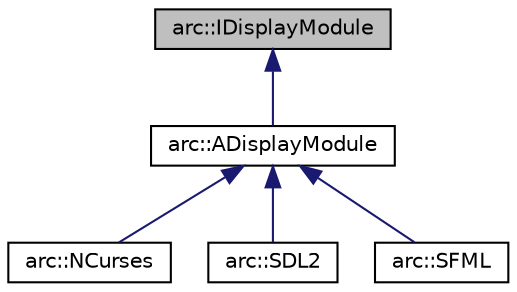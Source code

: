 digraph "arc::IDisplayModule"
{
 // LATEX_PDF_SIZE
  edge [fontname="Helvetica",fontsize="10",labelfontname="Helvetica",labelfontsize="10"];
  node [fontname="Helvetica",fontsize="10",shape=record];
  Node1 [label="arc::IDisplayModule",height=0.2,width=0.4,color="black", fillcolor="grey75", style="filled", fontcolor="black",tooltip="An interface for display modules."];
  Node1 -> Node2 [dir="back",color="midnightblue",fontsize="10",style="solid",fontname="Helvetica"];
  Node2 [label="arc::ADisplayModule",height=0.2,width=0.4,color="black", fillcolor="white", style="filled",URL="$classarc_1_1ADisplayModule.html",tooltip=" "];
  Node2 -> Node3 [dir="back",color="midnightblue",fontsize="10",style="solid",fontname="Helvetica"];
  Node3 [label="arc::NCurses",height=0.2,width=0.4,color="black", fillcolor="white", style="filled",URL="$classarc_1_1NCurses.html",tooltip="NCurses implementation of the ADisplayModule abstract class."];
  Node2 -> Node4 [dir="back",color="midnightblue",fontsize="10",style="solid",fontname="Helvetica"];
  Node4 [label="arc::SDL2",height=0.2,width=0.4,color="black", fillcolor="white", style="filled",URL="$classarc_1_1SDL2.html",tooltip="SDL2 implementation of the ADisplayModule abstract class."];
  Node2 -> Node5 [dir="back",color="midnightblue",fontsize="10",style="solid",fontname="Helvetica"];
  Node5 [label="arc::SFML",height=0.2,width=0.4,color="black", fillcolor="white", style="filled",URL="$classarc_1_1SFML.html",tooltip="SFML implementation of the ADisplayModule abstract class."];
}
